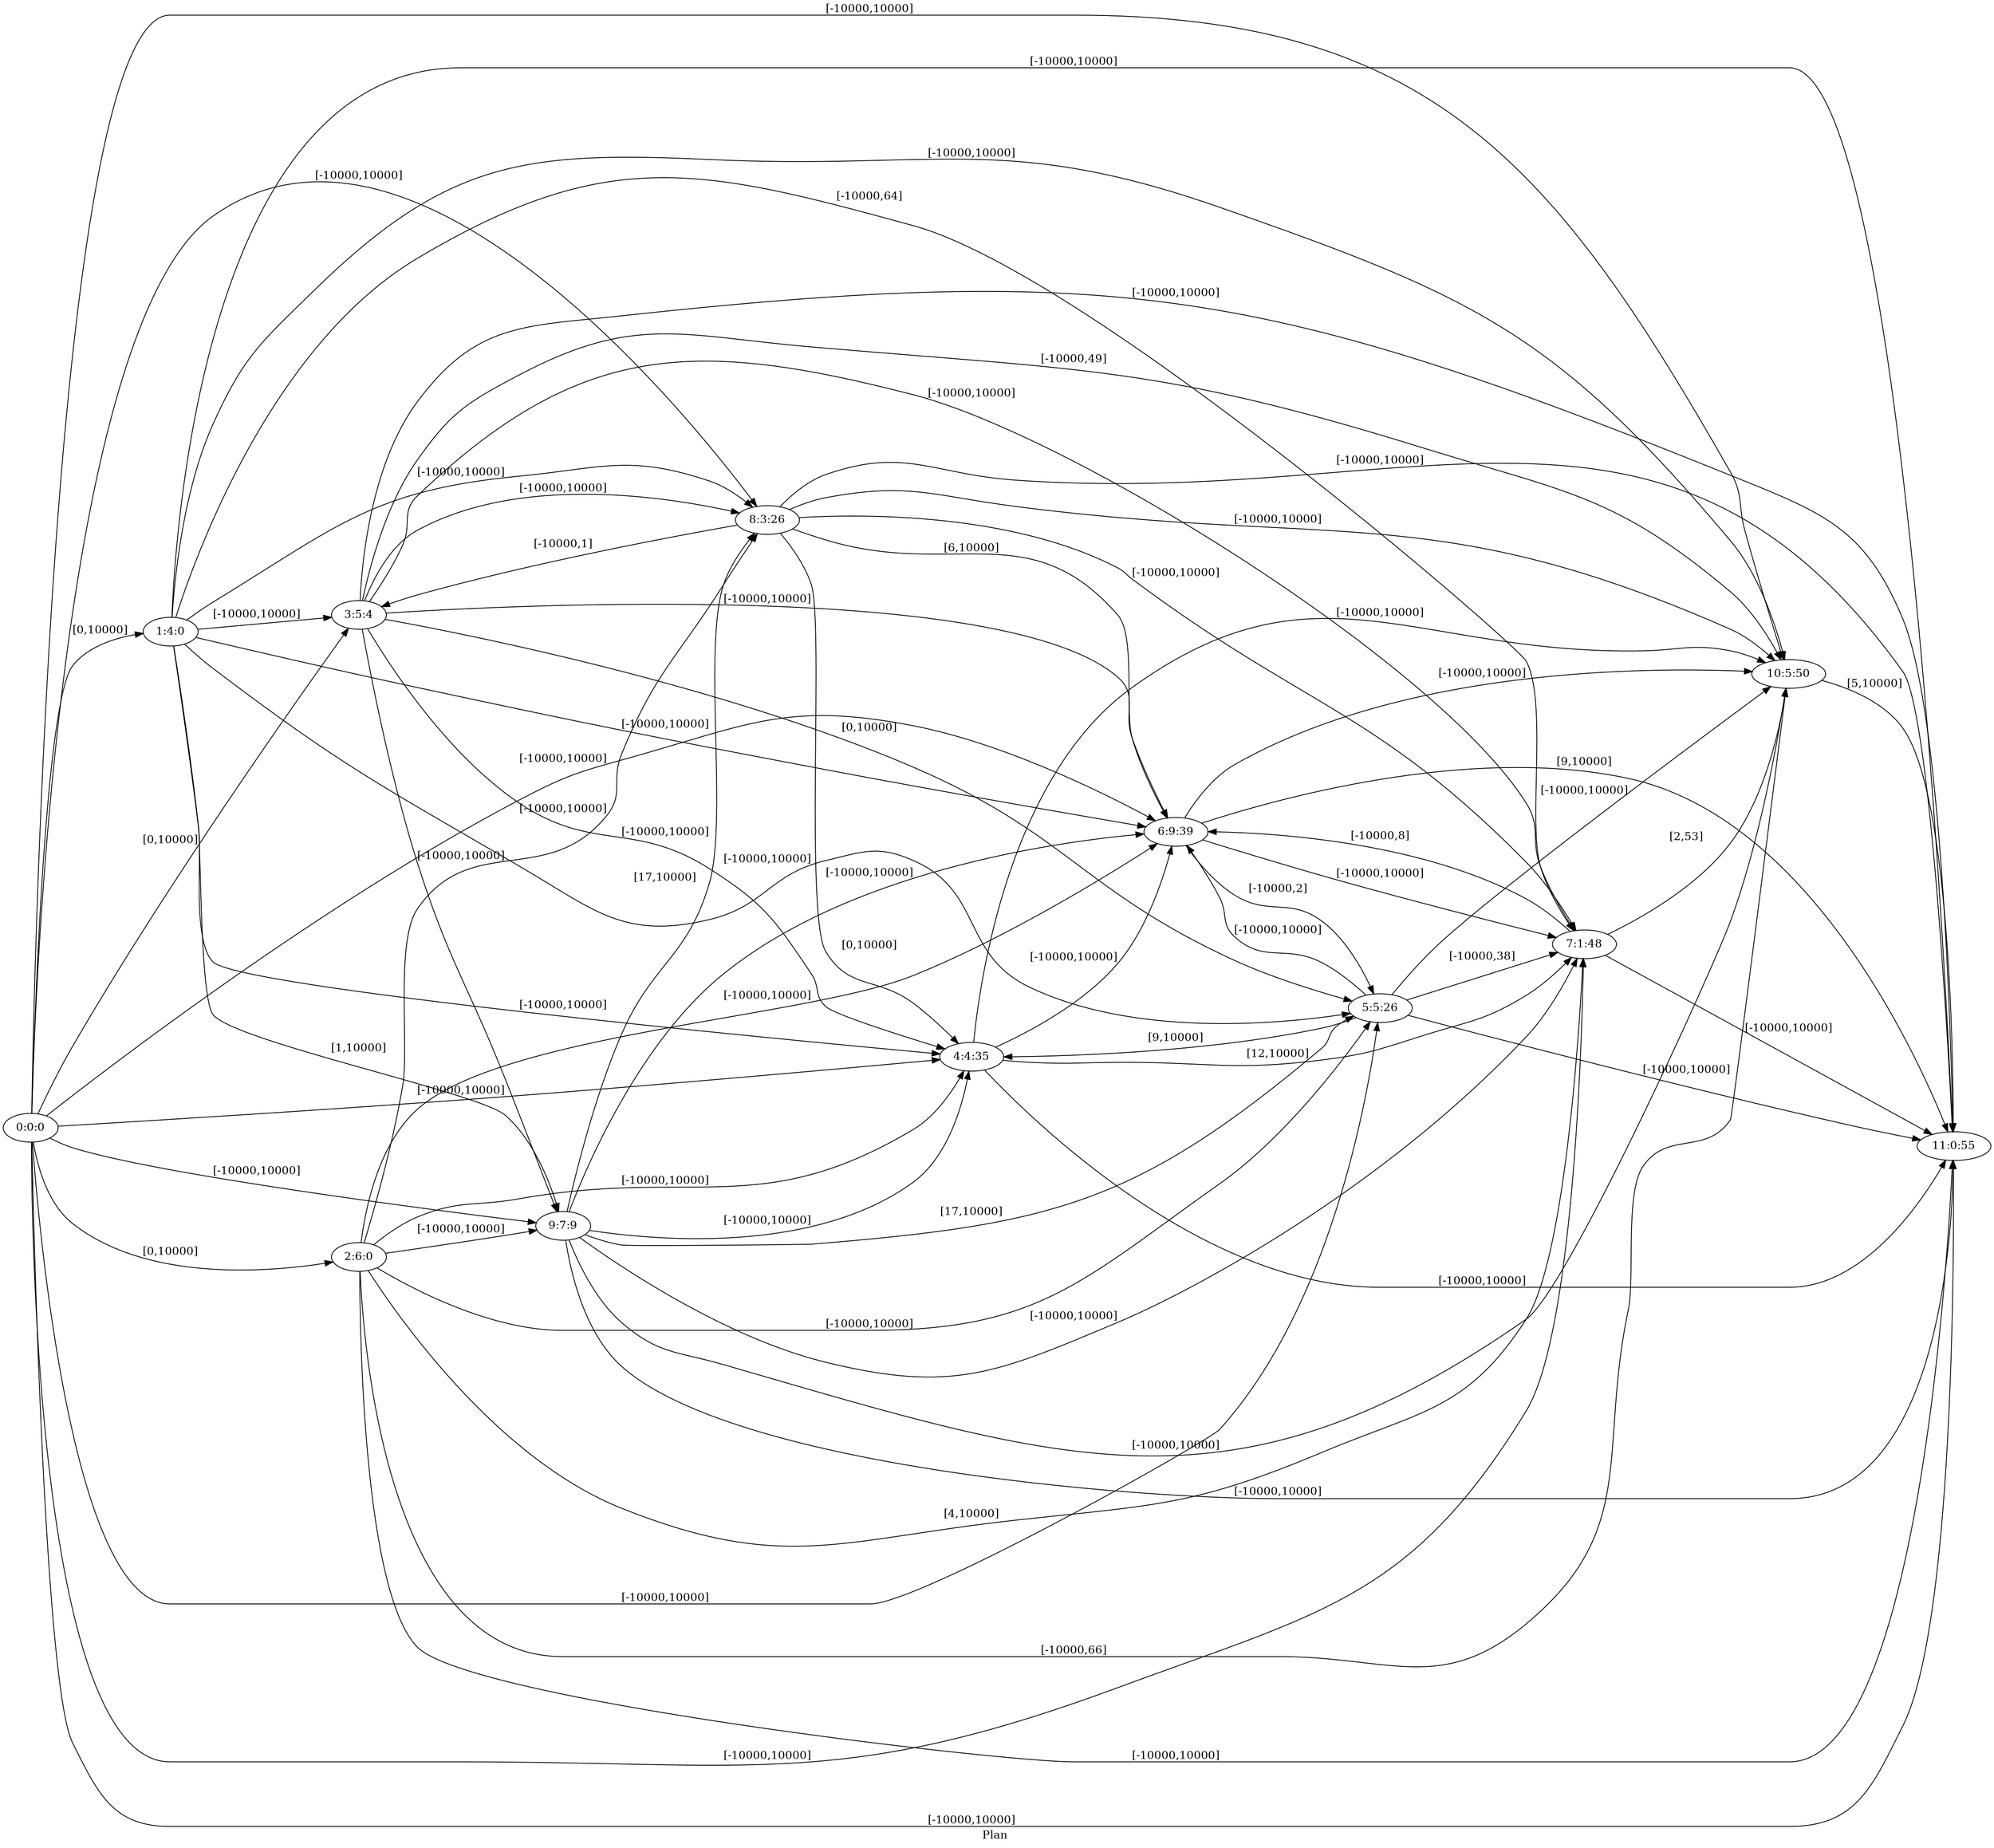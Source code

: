 digraph G {
 rankdir = LR;
 nodesep = .45; 
 size = 30;
label="Plan ";
 fldt = 0.240111;
"0:0:0"->"1:4:0"[ label = "[0,10000]"];
"0:0:0"->"2:6:0"[ label = "[0,10000]"];
"0:0:0"->"3:5:4"[ label = "[0,10000]"];
"0:0:0"->"4:4:35"[ label = "[-10000,10000]"];
"0:0:0"->"5:5:26"[ label = "[-10000,10000]"];
"0:0:0"->"6:9:39"[ label = "[-10000,10000]"];
"0:0:0"->"7:1:48"[ label = "[-10000,10000]"];
"0:0:0"->"8:3:26"[ label = "[-10000,10000]"];
"0:0:0"->"9:7:9"[ label = "[-10000,10000]"];
"0:0:0"->"10:5:50"[ label = "[-10000,10000]"];
"0:0:0"->"11:0:55"[ label = "[-10000,10000]"];
"1:4:0"->"3:5:4"[ label = "[-10000,10000]"];
"1:4:0"->"4:4:35"[ label = "[-10000,10000]"];
"1:4:0"->"5:5:26"[ label = "[-10000,10000]"];
"1:4:0"->"6:9:39"[ label = "[-10000,10000]"];
"1:4:0"->"7:1:48"[ label = "[-10000,64]"];
"1:4:0"->"8:3:26"[ label = "[-10000,10000]"];
"1:4:0"->"9:7:9"[ label = "[1,10000]"];
"1:4:0"->"10:5:50"[ label = "[-10000,10000]"];
"1:4:0"->"11:0:55"[ label = "[-10000,10000]"];
"2:6:0"->"4:4:35"[ label = "[-10000,10000]"];
"2:6:0"->"5:5:26"[ label = "[-10000,10000]"];
"2:6:0"->"6:9:39"[ label = "[-10000,10000]"];
"2:6:0"->"7:1:48"[ label = "[4,10000]"];
"2:6:0"->"8:3:26"[ label = "[-10000,10000]"];
"2:6:0"->"9:7:9"[ label = "[-10000,10000]"];
"2:6:0"->"10:5:50"[ label = "[-10000,66]"];
"2:6:0"->"11:0:55"[ label = "[-10000,10000]"];
"3:5:4"->"4:4:35"[ label = "[-10000,10000]"];
"3:5:4"->"5:5:26"[ label = "[0,10000]"];
"3:5:4"->"6:9:39"[ label = "[-10000,10000]"];
"3:5:4"->"7:1:48"[ label = "[-10000,10000]"];
"3:5:4"->"8:3:26"[ label = "[-10000,10000]"];
"3:5:4"->"9:7:9"[ label = "[-10000,10000]"];
"3:5:4"->"10:5:50"[ label = "[-10000,49]"];
"3:5:4"->"11:0:55"[ label = "[-10000,10000]"];
"4:4:35"->"6:9:39"[ label = "[-10000,10000]"];
"4:4:35"->"7:1:48"[ label = "[12,10000]"];
"4:4:35"->"10:5:50"[ label = "[-10000,10000]"];
"4:4:35"->"11:0:55"[ label = "[-10000,10000]"];
"5:5:26"->"4:4:35"[ label = "[9,10000]"];
"5:5:26"->"6:9:39"[ label = "[-10000,10000]"];
"5:5:26"->"7:1:48"[ label = "[-10000,38]"];
"5:5:26"->"10:5:50"[ label = "[-10000,10000]"];
"5:5:26"->"11:0:55"[ label = "[-10000,10000]"];
"6:9:39"->"5:5:26"[ label = "[-10000,2]"];
"6:9:39"->"7:1:48"[ label = "[-10000,10000]"];
"6:9:39"->"10:5:50"[ label = "[-10000,10000]"];
"6:9:39"->"11:0:55"[ label = "[9,10000]"];
"7:1:48"->"6:9:39"[ label = "[-10000,8]"];
"7:1:48"->"10:5:50"[ label = "[2,53]"];
"7:1:48"->"11:0:55"[ label = "[-10000,10000]"];
"8:3:26"->"3:5:4"[ label = "[-10000,1]"];
"8:3:26"->"4:4:35"[ label = "[0,10000]"];
"8:3:26"->"6:9:39"[ label = "[6,10000]"];
"8:3:26"->"7:1:48"[ label = "[-10000,10000]"];
"8:3:26"->"10:5:50"[ label = "[-10000,10000]"];
"8:3:26"->"11:0:55"[ label = "[-10000,10000]"];
"9:7:9"->"4:4:35"[ label = "[-10000,10000]"];
"9:7:9"->"5:5:26"[ label = "[17,10000]"];
"9:7:9"->"6:9:39"[ label = "[-10000,10000]"];
"9:7:9"->"7:1:48"[ label = "[-10000,10000]"];
"9:7:9"->"8:3:26"[ label = "[17,10000]"];
"9:7:9"->"10:5:50"[ label = "[-10000,10000]"];
"9:7:9"->"11:0:55"[ label = "[-10000,10000]"];
"10:5:50"->"11:0:55"[ label = "[5,10000]"];
}
